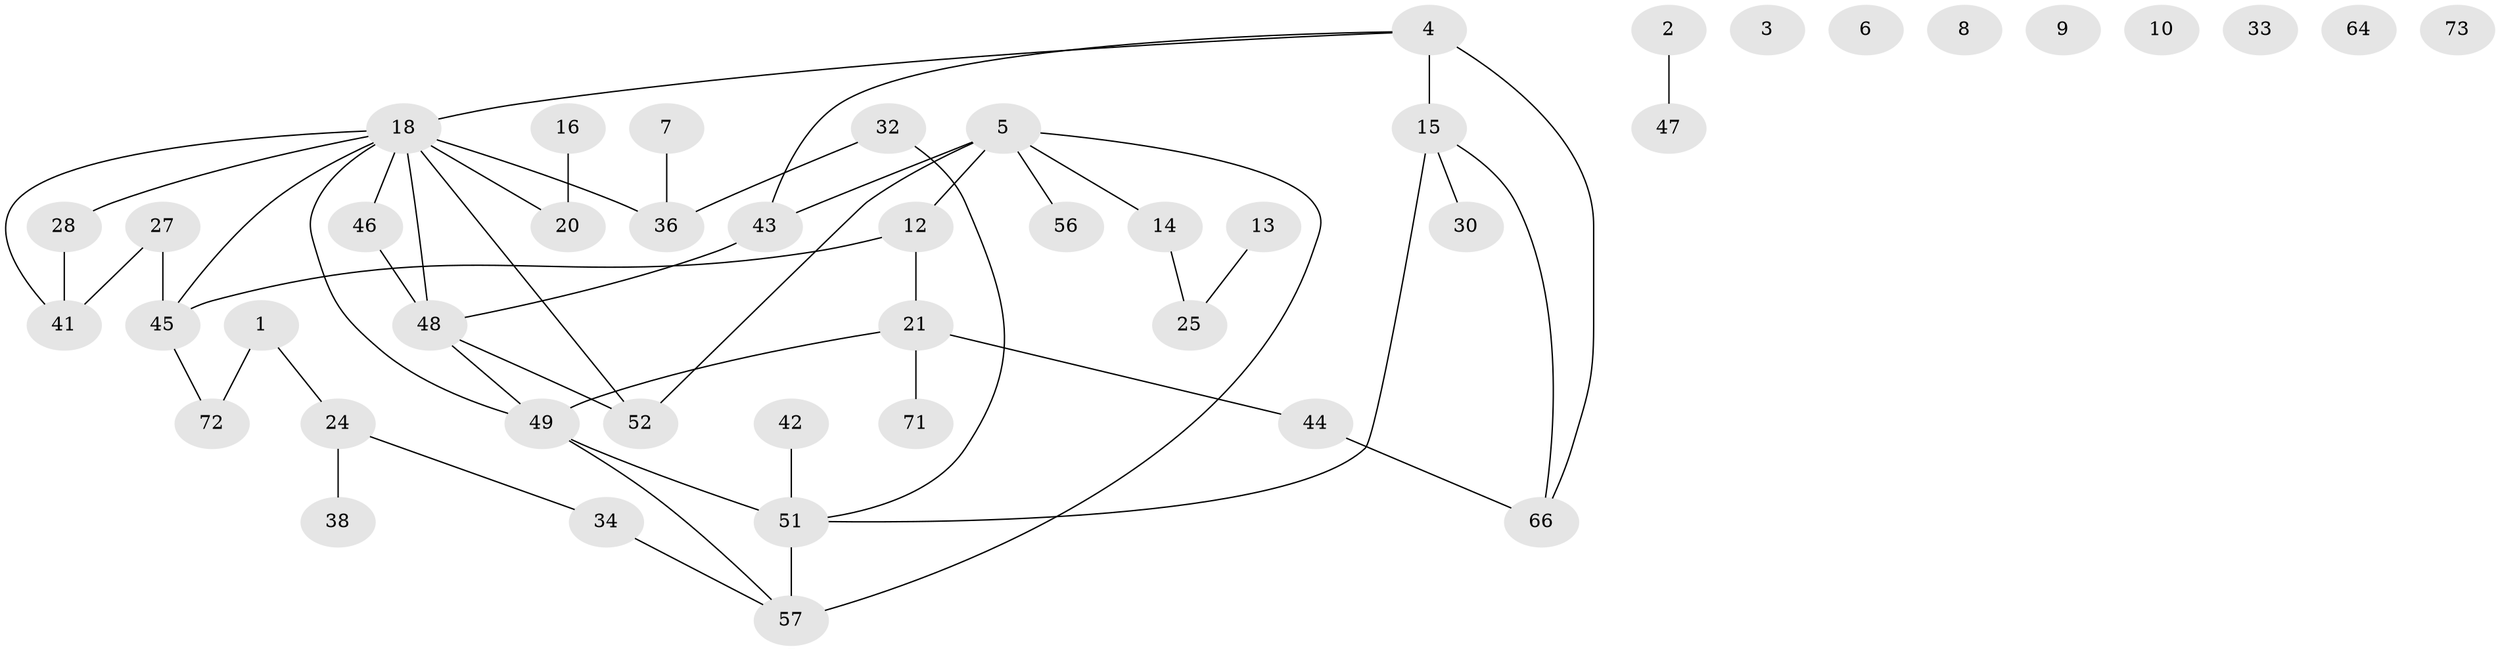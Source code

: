// original degree distribution, {1: 0.2948717948717949, 0: 0.07692307692307693, 3: 0.21794871794871795, 4: 0.0641025641025641, 2: 0.24358974358974358, 5: 0.07692307692307693, 6: 0.02564102564102564}
// Generated by graph-tools (version 1.1) at 2025/16/03/04/25 18:16:27]
// undirected, 46 vertices, 52 edges
graph export_dot {
graph [start="1"]
  node [color=gray90,style=filled];
  1 [super="+39"];
  2;
  3;
  4 [super="+17"];
  5 [super="+60+61+65"];
  6;
  7;
  8 [super="+11"];
  9;
  10 [super="+29"];
  12;
  13 [super="+78+23"];
  14 [super="+35"];
  15 [super="+19+37"];
  16;
  18 [super="+68+31"];
  20 [super="+22"];
  21 [super="+40"];
  24 [super="+58"];
  25 [super="+55"];
  27;
  28;
  30;
  32 [super="+50"];
  33;
  34;
  36;
  38;
  41;
  42;
  43;
  44 [super="+54"];
  45;
  46;
  47;
  48 [super="+62"];
  49;
  51 [super="+59"];
  52;
  56;
  57 [super="+63"];
  64;
  66;
  71;
  72;
  73;
  1 -- 24;
  1 -- 72;
  2 -- 47;
  4 -- 15 [weight=2];
  4 -- 66;
  4 -- 43;
  4 -- 18;
  5 -- 56;
  5 -- 52;
  5 -- 57;
  5 -- 43;
  5 -- 12;
  5 -- 14;
  7 -- 36;
  12 -- 45;
  12 -- 21;
  13 -- 25;
  14 -- 25;
  15 -- 66;
  15 -- 30;
  15 -- 51;
  16 -- 20;
  18 -- 41;
  18 -- 45;
  18 -- 49;
  18 -- 36;
  18 -- 46;
  18 -- 48;
  18 -- 52;
  18 -- 28;
  18 -- 20;
  21 -- 49;
  21 -- 71;
  21 -- 44;
  24 -- 38;
  24 -- 34;
  27 -- 41;
  27 -- 45;
  28 -- 41;
  32 -- 36;
  32 -- 51;
  34 -- 57;
  42 -- 51;
  43 -- 48;
  44 -- 66;
  45 -- 72;
  46 -- 48;
  48 -- 49;
  48 -- 52;
  49 -- 51;
  49 -- 57;
  51 -- 57 [weight=2];
}
